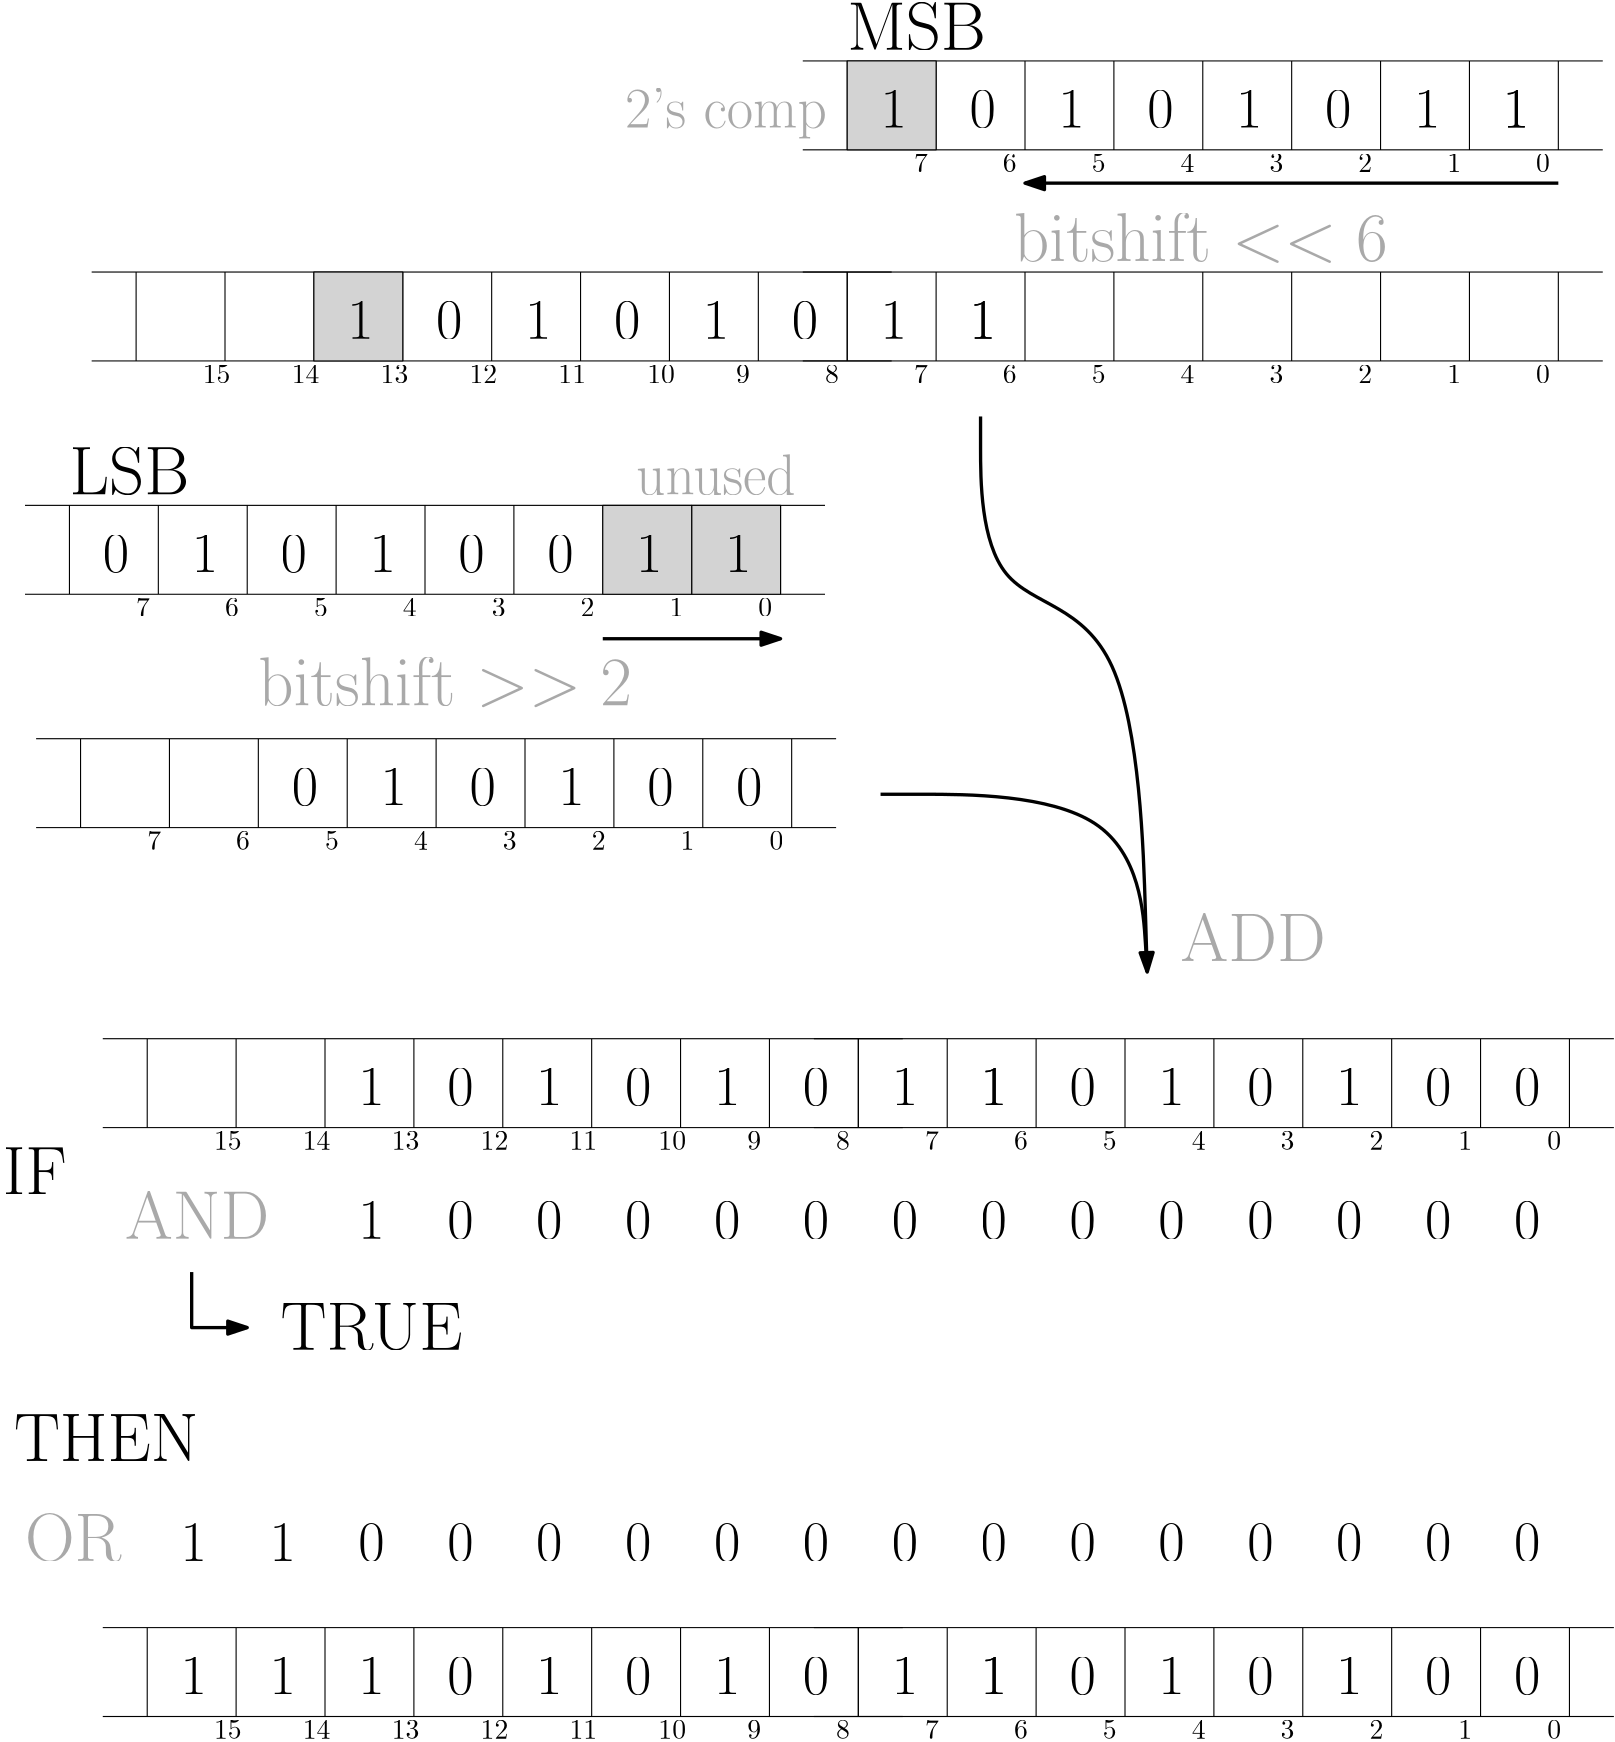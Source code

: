 <?xml version="1.0"?>
<!DOCTYPE ipe SYSTEM "ipe.dtd">
<ipe version="70005" creator="Ipe 7.1.2">
<info created="D:20120815184511" modified="D:20120820221216"/>
<ipestyle name="basic">
<symbol name="arrow/arc(spx)">
<path stroke="sym-stroke" fill="sym-stroke" pen="sym-pen">
0 0 m
-1 0.333 l
-1 -0.333 l
h
</path>
</symbol>
<symbol name="arrow/farc(spx)">
<path stroke="sym-stroke" fill="white" pen="sym-pen">
0 0 m
-1 0.333 l
-1 -0.333 l
h
</path>
</symbol>
<symbol name="mark/circle(sx)" transformations="translations">
<path fill="sym-stroke">
0.6 0 0 0.6 0 0 e
0.4 0 0 0.4 0 0 e
</path>
</symbol>
<symbol name="mark/disk(sx)" transformations="translations">
<path fill="sym-stroke">
0.6 0 0 0.6 0 0 e
</path>
</symbol>
<symbol name="mark/fdisk(sfx)" transformations="translations">
<group>
<path fill="sym-fill">
0.5 0 0 0.5 0 0 e
</path>
<path fill="sym-stroke" fillrule="eofill">
0.6 0 0 0.6 0 0 e
0.4 0 0 0.4 0 0 e
</path>
</group>
</symbol>
<symbol name="mark/box(sx)" transformations="translations">
<path fill="sym-stroke" fillrule="eofill">
-0.6 -0.6 m
0.6 -0.6 l
0.6 0.6 l
-0.6 0.6 l
h
-0.4 -0.4 m
0.4 -0.4 l
0.4 0.4 l
-0.4 0.4 l
h
</path>
</symbol>
<symbol name="mark/square(sx)" transformations="translations">
<path fill="sym-stroke">
-0.6 -0.6 m
0.6 -0.6 l
0.6 0.6 l
-0.6 0.6 l
h
</path>
</symbol>
<symbol name="mark/fsquare(sfx)" transformations="translations">
<group>
<path fill="sym-fill">
-0.5 -0.5 m
0.5 -0.5 l
0.5 0.5 l
-0.5 0.5 l
h
</path>
<path fill="sym-stroke" fillrule="eofill">
-0.6 -0.6 m
0.6 -0.6 l
0.6 0.6 l
-0.6 0.6 l
h
-0.4 -0.4 m
0.4 -0.4 l
0.4 0.4 l
-0.4 0.4 l
h
</path>
</group>
</symbol>
<symbol name="mark/cross(sx)" transformations="translations">
<group>
<path fill="sym-stroke">
-0.43 -0.57 m
0.57 0.43 l
0.43 0.57 l
-0.57 -0.43 l
h
</path>
<path fill="sym-stroke">
-0.43 0.57 m
0.57 -0.43 l
0.43 -0.57 l
-0.57 0.43 l
h
</path>
</group>
</symbol>
<symbol name="arrow/fnormal(spx)">
<path stroke="sym-stroke" fill="white" pen="sym-pen">
0 0 m
-1 0.333 l
-1 -0.333 l
h
</path>
</symbol>
<symbol name="arrow/pointed(spx)">
<path stroke="sym-stroke" fill="sym-stroke" pen="sym-pen">
0 0 m
-1 0.333 l
-0.8 0 l
-1 -0.333 l
h
</path>
</symbol>
<symbol name="arrow/fpointed(spx)">
<path stroke="sym-stroke" fill="white" pen="sym-pen">
0 0 m
-1 0.333 l
-0.8 0 l
-1 -0.333 l
h
</path>
</symbol>
<symbol name="arrow/linear(spx)">
<path stroke="sym-stroke" pen="sym-pen">
-1 0.333 m
0 0 l
-1 -0.333 l
</path>
</symbol>
<symbol name="arrow/fdouble(spx)">
<path stroke="sym-stroke" fill="white" pen="sym-pen">
0 0 m
-1 0.333 l
-1 -0.333 l
h
-1 0 m
-2 0.333 l
-2 -0.333 l
h
</path>
</symbol>
<symbol name="arrow/double(spx)">
<path stroke="sym-stroke" fill="sym-stroke" pen="sym-pen">
0 0 m
-1 0.333 l
-1 -0.333 l
h
-1 0 m
-2 0.333 l
-2 -0.333 l
h
</path>
</symbol>
<pen name="heavier" value="0.8"/>
<pen name="fat" value="1.2"/>
<pen name="ultrafat" value="2"/>
<symbolsize name="large" value="5"/>
<symbolsize name="small" value="2"/>
<symbolsize name="tiny" value="1.1"/>
<arrowsize name="large" value="10"/>
<arrowsize name="small" value="5"/>
<arrowsize name="tiny" value="3"/>
<color name="red" value="1 0 0"/>
<color name="green" value="0 1 0"/>
<color name="blue" value="0 0 1"/>
<color name="yellow" value="1 1 0"/>
<color name="orange" value="1 0.647 0"/>
<color name="gold" value="1 0.843 0"/>
<color name="purple" value="0.627 0.125 0.941"/>
<color name="gray" value="0.745"/>
<color name="brown" value="0.647 0.165 0.165"/>
<color name="navy" value="0 0 0.502"/>
<color name="pink" value="1 0.753 0.796"/>
<color name="seagreen" value="0.18 0.545 0.341"/>
<color name="turquoise" value="0.251 0.878 0.816"/>
<color name="violet" value="0.933 0.51 0.933"/>
<color name="darkblue" value="0 0 0.545"/>
<color name="darkcyan" value="0 0.545 0.545"/>
<color name="darkgray" value="0.663"/>
<color name="darkgreen" value="0 0.392 0"/>
<color name="darkmagenta" value="0.545 0 0.545"/>
<color name="darkorange" value="1 0.549 0"/>
<color name="darkred" value="0.545 0 0"/>
<color name="lightblue" value="0.678 0.847 0.902"/>
<color name="lightcyan" value="0.878 1 1"/>
<color name="lightgray" value="0.827"/>
<color name="lightgreen" value="0.565 0.933 0.565"/>
<color name="lightyellow" value="1 1 0.878"/>
<dashstyle name="dashed" value="[4] 0"/>
<dashstyle name="dotted" value="[1 3] 0"/>
<dashstyle name="dash dotted" value="[4 2 1 2] 0"/>
<dashstyle name="dash dot dotted" value="[4 2 1 2 1 2] 0"/>
<textsize name="large" value="\large"/>
<textsize name="Large" value="\Large"/>
<textsize name="LARGE" value="\LARGE"/>
<textsize name="huge" value="\huge"/>
<textsize name="Huge" value="\Huge"/>
<textsize name="small" value="\small"/>
<textsize name="footnote" value="\footnotesize"/>
<textsize name="tiny" value="\tiny"/>
<textstyle name="center" begin="\begin{center}" end="\end{center}"/>
<textstyle name="itemize" begin="\begin{itemize}" end="\end{itemize}"/>
<textstyle name="item" begin="\begin{itemize}\item{}" end="\end{itemize}"/>
<gridsize name="4 pts" value="4"/>
<gridsize name="8 pts (~3 mm)" value="8"/>
<gridsize name="16 pts (~6 mm)" value="16"/>
<gridsize name="32 pts (~12 mm)" value="32"/>
<gridsize name="10 pts (~3.5 mm)" value="10"/>
<gridsize name="20 pts (~7 mm)" value="20"/>
<gridsize name="14 pts (~5 mm)" value="14"/>
<gridsize name="28 pts (~10 mm)" value="28"/>
<gridsize name="56 pts (~20 mm)" value="56"/>
<anglesize name="90 deg" value="90"/>
<anglesize name="60 deg" value="60"/>
<anglesize name="45 deg" value="45"/>
<anglesize name="30 deg" value="30"/>
<anglesize name="22.5 deg" value="22.5"/>
<tiling name="falling" angle="-60" step="4" width="1"/>
<tiling name="rising" angle="30" step="4" width="1"/>
</ipestyle>
<page>
<layer name="alpha"/>
<view layers="alpha" active="alpha"/>
<path layer="alpha" matrix="1 0 0 1 -132 24" stroke="black">
160 592 m
160 560 l
192 560 l
192 592 l
h
192 592 m
192 560 l
224 560 l
224 592 l
h
224 592 m
224 560 l
256 560 l
256 592 l
h
256 592 m
256 560 l
288 560 l
288 592 l
h
288 592 m
288 560 l
320 560 l
320 592 l
h
320 592 m
320 560 l
352 560 l
352 592 l
h
352 592 m
352 560 l
384 560 l
384 592 l
h
384 592 m
384 560 l
416 560 l
416 592 l
h
160 592 m
144 592 l
160 560 m
144 560 l
416 592 m
432 592 l
416 560 m
432 560 l
</path>
<text matrix="1 0 0 1 -132 24" transformations="translations" pos="408 552" stroke="black" type="label" width="4.981" height="6.42" depth="0" valign="baseline">0</text>
<text matrix="1 0 0 1 -132 24" transformations="translations" pos="376 552" stroke="black" type="label" width="4.981" height="6.42" depth="0" valign="baseline">1</text>
<text matrix="1 0 0 1 -132 24" transformations="translations" pos="344 552" stroke="black" type="label" width="4.981" height="6.42" depth="0" valign="baseline">2</text>
<text matrix="1 0 0 1 -132 24" transformations="translations" pos="312 552" stroke="black" type="label" width="4.981" height="6.42" depth="0" valign="baseline">3</text>
<text matrix="1 0 0 1 -132 24" transformations="translations" pos="280 552" stroke="black" type="label" width="4.981" height="6.42" depth="0" valign="baseline">4</text>
<text matrix="1 0 0 1 -132 24" transformations="translations" pos="248 552" stroke="black" type="label" width="4.981" height="6.42" depth="0" valign="baseline">5</text>
<text matrix="1 0 0 1 -132 24" transformations="translations" pos="216 552" stroke="black" type="label" width="4.981" height="6.42" depth="0" valign="baseline">6</text>
<text matrix="1 0 0 1 -132 24" transformations="translations" pos="184 552" stroke="black" type="label" width="4.981" height="6.42" depth="0" valign="baseline">7</text>
<path matrix="1 0 0 1 -132 24" stroke="black" fill="lightgray">
320 592 m
320 592 l
320 592 l
320 592 l
h
</path>
<text matrix="1 0 0 1 -132 24" transformations="translations" pos="172 568" stroke="black" type="label" width="9.476" height="13.319" depth="0" valign="baseline" size="huge">0</text>
<text matrix="1 0 0 1 -132 24" transformations="translations" pos="204 568" stroke="black" type="label" width="9.476" height="13.319" depth="0" valign="baseline" size="huge">1</text>
<text matrix="1 0 0 1 -132 24" transformations="translations" pos="236 568" stroke="black" type="label" width="9.476" height="13.319" depth="0" valign="baseline" size="huge">0</text>
<text matrix="1 0 0 1 -132 24" transformations="translations" pos="268 568" stroke="black" type="label" width="9.476" height="13.319" depth="0" valign="baseline" size="huge">1</text>
<text matrix="1 0 0 1 -132 24" transformations="translations" pos="300 568" stroke="black" type="label" width="9.476" height="13.319" depth="0" valign="baseline" size="huge">0</text>
<text matrix="1 0 0 1 -132 24" transformations="translations" pos="332 568" stroke="black" type="label" width="9.476" height="13.319" depth="0" valign="baseline" size="huge">0</text>
<text matrix="1 0 0 1 -132 24" transformations="translations" pos="364 568" stroke="black" type="label" width="9.476" height="13.319" depth="0" valign="baseline" size="huge">1</text>
<text matrix="1 0 0 1 -132 24" transformations="translations" pos="396 568" stroke="black" type="label" width="9.476" height="13.319" depth="0" valign="baseline" size="huge">1</text>
<path matrix="1 0 0 1 -36 24" stroke="black" fill="lightgray">
288 592 m
288 560 l
320 560 l
320 592 l
h
</path>
<path matrix="1 0 0 1 -68 24" stroke="black" fill="lightgray">
288 592 m
288 560 l
320 560 l
320 592 l
h
</path>
<text matrix="1 0 0 1 -36 24" transformations="translations" pos="268 568" stroke="black" type="label" width="9.476" height="13.319" depth="0" valign="baseline" size="huge">1</text>
<text matrix="1 0 0 1 -4 24" transformations="translations" pos="268 568" stroke="black" type="label" width="9.476" height="13.319" depth="0" valign="baseline" size="huge">1</text>
<path matrix="1 0 0 1 -128 -60" stroke="black">
160 592 m
160 560 l
192 560 l
192 592 l
h
192 592 m
192 560 l
224 560 l
224 592 l
h
224 592 m
224 560 l
256 560 l
256 592 l
h
256 592 m
256 560 l
288 560 l
288 592 l
h
288 592 m
288 560 l
320 560 l
320 592 l
h
320 592 m
320 560 l
352 560 l
352 592 l
h
352 592 m
352 560 l
384 560 l
384 592 l
h
384 592 m
384 560 l
416 560 l
416 592 l
h
160 592 m
144 592 l
160 560 m
144 560 l
416 592 m
432 592 l
416 560 m
432 560 l
</path>
<text matrix="1 0 0 1 -128 -60" transformations="translations" pos="408 552" stroke="black" type="label" width="4.981" height="6.42" depth="0" valign="baseline">0</text>
<text matrix="1 0 0 1 -128 -60" transformations="translations" pos="376 552" stroke="black" type="label" width="4.981" height="6.42" depth="0" valign="baseline">1</text>
<text matrix="1 0 0 1 -128 -60" transformations="translations" pos="344 552" stroke="black" type="label" width="4.981" height="6.42" depth="0" valign="baseline">2</text>
<text matrix="1 0 0 1 -128 -60" transformations="translations" pos="312 552" stroke="black" type="label" width="4.981" height="6.42" depth="0" valign="baseline">3</text>
<text matrix="1 0 0 1 -128 -60" transformations="translations" pos="280 552" stroke="black" type="label" width="4.981" height="6.42" depth="0" valign="baseline">4</text>
<text matrix="1 0 0 1 -128 -60" transformations="translations" pos="248 552" stroke="black" type="label" width="4.981" height="6.42" depth="0" valign="baseline">5</text>
<text matrix="1 0 0 1 -128 -60" transformations="translations" pos="216 552" stroke="black" type="label" width="4.981" height="6.42" depth="0" valign="baseline">6</text>
<text matrix="1 0 0 1 -128 -60" transformations="translations" pos="184 552" stroke="black" type="label" width="4.981" height="6.42" depth="0" valign="baseline">7</text>
<path matrix="1 0 0 1 -128 -60" stroke="black" fill="lightgray">
320 592 m
320 592 l
320 592 l
320 592 l
h
</path>
<text matrix="1 0 0 1 -64 -60" transformations="translations" pos="172 568" stroke="black" type="label" width="9.476" height="13.319" depth="0" valign="baseline" size="huge">0</text>
<text matrix="1 0 0 1 -64 -60" transformations="translations" pos="204 568" stroke="black" type="label" width="9.476" height="13.319" depth="0" valign="baseline" size="huge">1</text>
<text matrix="1 0 0 1 -64 -60" transformations="translations" pos="236 568" stroke="black" type="label" width="9.476" height="13.319" depth="0" valign="baseline" size="huge">0</text>
<text matrix="1 0 0 1 -64 -60" transformations="translations" pos="268 568" stroke="black" type="label" width="9.476" height="13.319" depth="0" valign="baseline" size="huge">1</text>
<text matrix="1 0 0 1 -64 -60" transformations="translations" pos="300 568" stroke="black" type="label" width="9.476" height="13.319" depth="0" valign="baseline" size="huge">0</text>
<text matrix="1 0 0 1 -64 -60" transformations="translations" pos="332 568" stroke="black" type="label" width="9.476" height="13.319" depth="0" valign="baseline" size="huge">0</text>
<path matrix="1 0 0 1 148 184" stroke="black">
160 592 m
160 560 l
192 560 l
192 592 l
h
192 592 m
192 560 l
224 560 l
224 592 l
h
224 592 m
224 560 l
256 560 l
256 592 l
h
256 592 m
256 560 l
288 560 l
288 592 l
h
288 592 m
288 560 l
320 560 l
320 592 l
h
320 592 m
320 560 l
352 560 l
352 592 l
h
352 592 m
352 560 l
384 560 l
384 592 l
h
384 592 m
384 560 l
416 560 l
416 592 l
h
160 592 m
144 592 l
160 560 m
144 560 l
416 592 m
432 592 l
416 560 m
432 560 l
</path>
<text matrix="1 0 0 1 148 184" transformations="translations" pos="408 552" stroke="black" type="label" width="4.981" height="6.42" depth="0" valign="baseline">0</text>
<text matrix="1 0 0 1 148 184" transformations="translations" pos="376 552" stroke="black" type="label" width="4.981" height="6.42" depth="0" valign="baseline">1</text>
<text matrix="1 0 0 1 148 184" transformations="translations" pos="344 552" stroke="black" type="label" width="4.981" height="6.42" depth="0" valign="baseline">2</text>
<text matrix="1 0 0 1 148 184" transformations="translations" pos="312 552" stroke="black" type="label" width="4.981" height="6.42" depth="0" valign="baseline">3</text>
<text matrix="1 0 0 1 148 184" transformations="translations" pos="280 552" stroke="black" type="label" width="4.981" height="6.42" depth="0" valign="baseline">4</text>
<text matrix="1 0 0 1 148 184" transformations="translations" pos="248 552" stroke="black" type="label" width="4.981" height="6.42" depth="0" valign="baseline">5</text>
<text matrix="1 0 0 1 148 184" transformations="translations" pos="216 552" stroke="black" type="label" width="4.981" height="6.42" depth="0" valign="baseline">6</text>
<text matrix="1 0 0 1 148 184" transformations="translations" pos="184 552" stroke="black" type="label" width="4.981" height="6.42" depth="0" valign="baseline">7</text>
<path matrix="1 0 0 1 148 184" stroke="black" fill="lightgray">
320 592 m
320 592 l
320 592 l
320 592 l
h
</path>
<text matrix="1 0 0 1 244 184" transformations="translations" pos="172 568" stroke="black" type="label" width="9.476" height="13.319" depth="0" valign="baseline" size="huge">0</text>
<text matrix="1 0 0 1 180 184" transformations="translations" pos="204 568" stroke="black" type="label" width="9.476" height="13.319" depth="0" valign="baseline" size="huge">1</text>
<text matrix="1 0 0 1 180 184" transformations="translations" pos="268 568" stroke="black" type="label" width="9.476" height="13.319" depth="0" valign="baseline" size="huge">1</text>
<text matrix="1 0 0 1 52 184" transformations="translations" pos="300 568" stroke="black" type="label" width="9.476" height="13.319" depth="0" valign="baseline" size="huge">0</text>
<text matrix="1 0 0 1 148 184" transformations="translations" pos="332 568" stroke="black" type="label" width="9.476" height="13.319" depth="0" valign="baseline" size="huge">0</text>
<text matrix="1 0 0 1 -44 184" transformations="translations" pos="364 568" stroke="black" type="label" width="9.476" height="13.319" depth="0" valign="baseline" size="huge">1</text>
<text matrix="1 0 0 1 148 184" transformations="translations" pos="396 568" stroke="black" type="label" width="9.476" height="13.319" depth="0" valign="baseline" size="huge">1</text>
<text matrix="1 0 0 1 244 184" transformations="translations" pos="268 568" stroke="black" type="label" width="9.476" height="13.319" depth="0" valign="baseline" size="huge">1</text>
<text matrix="1 0 0 1 276 184" transformations="translations" pos="268 568" stroke="black" type="label" width="9.476" height="13.319" depth="0" valign="baseline" size="huge">1</text>
<text matrix="1 0 0 1 -16 -20" transformations="translations" pos="112 564" stroke="darkgray" type="label" width="134.49" height="17.214" depth="0.66" valign="baseline" size="Huge">bitshift $&gt;&gt;2$</text>
<path matrix="1 0 0 1 -108 108" stroke="black">
160 592 m
160 560 l
192 560 l
192 592 l
h
192 592 m
192 560 l
224 560 l
224 592 l
h
224 592 m
224 560 l
256 560 l
256 592 l
h
256 592 m
256 560 l
288 560 l
288 592 l
h
288 592 m
288 560 l
320 560 l
320 592 l
h
320 592 m
320 560 l
352 560 l
352 592 l
h
352 592 m
352 560 l
384 560 l
384 592 l
h
384 592 m
384 560 l
416 560 l
416 592 l
h
160 592 m
144 592 l
160 560 m
144 560 l
416 592 m
432 592 l
416 560 m
432 560 l
</path>
<text matrix="1 0 0 1 -108 108" transformations="translations" pos="408 552" stroke="black" type="label" width="4.981" height="6.42" depth="0" valign="baseline">8</text>
<text matrix="1 0 0 1 -108 108" transformations="translations" pos="376 552" stroke="black" type="label" width="4.981" height="6.42" depth="0" valign="baseline">9</text>
<text matrix="1 0 0 1 -108 108" transformations="translations" pos="344 552" stroke="black" type="label" width="9.963" height="6.42" depth="0" valign="baseline">10</text>
<text matrix="1 0 0 1 -108 108" transformations="translations" pos="312 552" stroke="black" type="label" width="9.963" height="6.42" depth="0" valign="baseline">11</text>
<text matrix="1 0 0 1 -108 108" transformations="translations" pos="280 552" stroke="black" type="label" width="9.963" height="6.42" depth="0" valign="baseline">12</text>
<text matrix="1 0 0 1 -108 108" transformations="translations" pos="248 552" stroke="black" type="label" width="9.963" height="6.42" depth="0" valign="baseline">13</text>
<text matrix="1 0 0 1 -108 108" transformations="translations" pos="216 552" stroke="black" type="label" width="9.963" height="6.42" depth="0" valign="baseline">14</text>
<text matrix="1 0 0 1 -108 108" transformations="translations" pos="184 552" stroke="black" type="label" width="9.963" height="6.42" depth="0" valign="baseline">15</text>
<path matrix="1 0 0 1 -108 108" stroke="black" fill="lightgray">
320 592 m
320 592 l
320 592 l
320 592 l
h
</path>
<text matrix="1 0 0 1 52 108" transformations="translations" pos="172 568" stroke="black" type="label" width="9.476" height="13.319" depth="0" valign="baseline" size="huge">0</text>
<text matrix="1 0 0 1 -12 108" transformations="translations" pos="204 568" stroke="black" type="label" width="9.476" height="13.319" depth="0" valign="baseline" size="huge">1</text>
<text matrix="1 0 0 1 -12 108" transformations="translations" pos="268 568" stroke="black" type="label" width="9.476" height="13.319" depth="0" valign="baseline" size="huge">1</text>
<text matrix="1 0 0 1 -140 108" transformations="translations" pos="300 568" stroke="black" type="label" width="9.476" height="13.319" depth="0" valign="baseline" size="huge">0</text>
<text matrix="1 0 0 1 -44 108" transformations="translations" pos="332 568" stroke="black" type="label" width="9.476" height="13.319" depth="0" valign="baseline" size="huge">0</text>
<text matrix="1 0 0 1 -236 108" transformations="translations" pos="364 568" stroke="black" type="label" width="9.476" height="13.319" depth="0" valign="baseline" size="huge">1</text>
<text matrix="1 0 0 1 -44 108" transformations="translations" pos="396 568" stroke="black" type="label" width="9.476" height="13.319" depth="0" valign="baseline" size="huge">1</text>
<text matrix="1 0 0 1 52 108" transformations="translations" pos="268 568" stroke="black" type="label" width="9.476" height="13.319" depth="0" valign="baseline" size="huge">1</text>
<text matrix="1 0 0 1 84 108" transformations="translations" pos="268 568" stroke="black" type="label" width="9.476" height="13.319" depth="0" valign="baseline" size="huge">1</text>
<path matrix="1 0 0 1 148 108" stroke="black">
160 592 m
160 560 l
192 560 l
192 592 l
h
192 592 m
192 560 l
224 560 l
224 592 l
h
224 592 m
224 560 l
256 560 l
256 592 l
h
256 592 m
256 560 l
288 560 l
288 592 l
h
288 592 m
288 560 l
320 560 l
320 592 l
h
320 592 m
320 560 l
352 560 l
352 592 l
h
352 592 m
352 560 l
384 560 l
384 592 l
h
384 592 m
384 560 l
416 560 l
416 592 l
h
160 592 m
144 592 l
160 560 m
144 560 l
416 592 m
432 592 l
416 560 m
432 560 l
</path>
<text matrix="1 0 0 1 148 108" transformations="translations" pos="408 552" stroke="black" type="label" width="4.981" height="6.42" depth="0" valign="baseline">0</text>
<text matrix="1 0 0 1 148 108" transformations="translations" pos="376 552" stroke="black" type="label" width="4.981" height="6.42" depth="0" valign="baseline">1</text>
<text matrix="1 0 0 1 148 108" transformations="translations" pos="344 552" stroke="black" type="label" width="4.981" height="6.42" depth="0" valign="baseline">2</text>
<text matrix="1 0 0 1 148 108" transformations="translations" pos="312 552" stroke="black" type="label" width="4.981" height="6.42" depth="0" valign="baseline">3</text>
<text matrix="1 0 0 1 148 108" transformations="translations" pos="280 552" stroke="black" type="label" width="4.981" height="6.42" depth="0" valign="baseline">4</text>
<text matrix="1 0 0 1 148 108" transformations="translations" pos="248 552" stroke="black" type="label" width="4.981" height="6.42" depth="0" valign="baseline">5</text>
<text matrix="1 0 0 1 148 108" transformations="translations" pos="216 552" stroke="black" type="label" width="4.981" height="6.42" depth="0" valign="baseline">6</text>
<text matrix="1 0 0 1 148 108" transformations="translations" pos="184 552" stroke="black" type="label" width="4.981" height="6.42" depth="0" valign="baseline">7</text>
<path matrix="1 0 0 1 148 108" stroke="black" fill="lightgray">
320 592 m
320 592 l
320 592 l
320 592 l
h
</path>
<text matrix="1 0 0 1 256 140" transformations="translations" pos="112 564" stroke="darkgray" type="label" width="134.49" height="17.214" depth="0.66" valign="baseline" size="Huge">bitshift $&lt;&lt;6$</text>
<path matrix="1 0 0 1 12 -148" stroke="black" pen="fat" arrow="normal/normal">
208 716 m
272 716 l
</path>
<path matrix="1 0 0 1 8 168" stroke="black" pen="fat" arrow="normal/normal">
556 564 m
364 564 l
</path>
<text matrix="1 0 0 1 0 -4" transformations="translations" pos="308 784" stroke="black" type="label" width="49.952" height="16.934" depth="0" valign="baseline" size="Huge">MSB</text>
<text transformations="translations" pos="28 620" stroke="black" type="label" width="43.158" height="16.934" depth="0" valign="baseline" size="Huge">LSB</text>
<path matrix="1 0 0 1 -104 -168" stroke="black">
160 592 m
160 560 l
192 560 l
192 592 l
h
192 592 m
192 560 l
224 560 l
224 592 l
h
224 592 m
224 560 l
256 560 l
256 592 l
h
256 592 m
256 560 l
288 560 l
288 592 l
h
288 592 m
288 560 l
320 560 l
320 592 l
h
320 592 m
320 560 l
352 560 l
352 592 l
h
352 592 m
352 560 l
384 560 l
384 592 l
h
384 592 m
384 560 l
416 560 l
416 592 l
h
160 592 m
144 592 l
160 560 m
144 560 l
416 592 m
432 592 l
416 560 m
432 560 l
</path>
<text matrix="1 0 0 1 -104 -168" transformations="translations" pos="408 552" stroke="black" type="label" width="4.981" height="6.42" depth="0" valign="baseline">8</text>
<text matrix="1 0 0 1 -104 -168" transformations="translations" pos="376 552" stroke="black" type="label" width="4.981" height="6.42" depth="0" valign="baseline">9</text>
<text matrix="1 0 0 1 -104 -168" transformations="translations" pos="344 552" stroke="black" type="label" width="9.963" height="6.42" depth="0" valign="baseline">10</text>
<text matrix="1 0 0 1 -104 -168" transformations="translations" pos="312 552" stroke="black" type="label" width="9.963" height="6.42" depth="0" valign="baseline">11</text>
<text matrix="1 0 0 1 -104 -168" transformations="translations" pos="280 552" stroke="black" type="label" width="9.963" height="6.42" depth="0" valign="baseline">12</text>
<text matrix="1 0 0 1 -104 -168" transformations="translations" pos="248 552" stroke="black" type="label" width="9.963" height="6.42" depth="0" valign="baseline">13</text>
<text matrix="1 0 0 1 -104 -168" transformations="translations" pos="216 552" stroke="black" type="label" width="9.963" height="6.42" depth="0" valign="baseline">14</text>
<text matrix="1 0 0 1 -104 -168" transformations="translations" pos="184 552" stroke="black" type="label" width="9.963" height="6.42" depth="0" valign="baseline">15</text>
<path matrix="1 0 0 1 -104 -168" stroke="black" fill="lightgray">
320 592 m
320 592 l
320 592 l
320 592 l
h
</path>
<text matrix="1 0 0 1 56 -168" transformations="translations" pos="172 568" stroke="black" type="label" width="9.476" height="13.319" depth="0" valign="baseline" size="huge">0</text>
<text matrix="1 0 0 1 -8 -168" transformations="translations" pos="204 568" stroke="black" type="label" width="9.476" height="13.319" depth="0" valign="baseline" size="huge">1</text>
<text matrix="1 0 0 1 -8 -168" transformations="translations" pos="268 568" stroke="black" type="label" width="9.476" height="13.319" depth="0" valign="baseline" size="huge">1</text>
<text matrix="1 0 0 1 -136 -168" transformations="translations" pos="300 568" stroke="black" type="label" width="9.476" height="13.319" depth="0" valign="baseline" size="huge">0</text>
<text matrix="1 0 0 1 -40 -168" transformations="translations" pos="332 568" stroke="black" type="label" width="9.476" height="13.319" depth="0" valign="baseline" size="huge">0</text>
<text matrix="1 0 0 1 -232 -168" transformations="translations" pos="364 568" stroke="black" type="label" width="9.476" height="13.319" depth="0" valign="baseline" size="huge">1</text>
<text matrix="1 0 0 1 -40 -168" transformations="translations" pos="396 568" stroke="black" type="label" width="9.476" height="13.319" depth="0" valign="baseline" size="huge">1</text>
<text matrix="1 0 0 1 56 -168" transformations="translations" pos="268 568" stroke="black" type="label" width="9.476" height="13.319" depth="0" valign="baseline" size="huge">1</text>
<text matrix="1 0 0 1 88 -168" transformations="translations" pos="268 568" stroke="black" type="label" width="9.476" height="13.319" depth="0" valign="baseline" size="huge">1</text>
<path matrix="1 0 0 1 152 -168" stroke="black">
160 592 m
160 560 l
192 560 l
192 592 l
h
192 592 m
192 560 l
224 560 l
224 592 l
h
224 592 m
224 560 l
256 560 l
256 592 l
h
256 592 m
256 560 l
288 560 l
288 592 l
h
288 592 m
288 560 l
320 560 l
320 592 l
h
320 592 m
320 560 l
352 560 l
352 592 l
h
352 592 m
352 560 l
384 560 l
384 592 l
h
384 592 m
384 560 l
416 560 l
416 592 l
h
160 592 m
144 592 l
160 560 m
144 560 l
416 592 m
432 592 l
416 560 m
432 560 l
</path>
<text matrix="1 0 0 1 152 -168" transformations="translations" pos="408 552" stroke="black" type="label" width="4.981" height="6.42" depth="0" valign="baseline">0</text>
<text matrix="1 0 0 1 152 -168" transformations="translations" pos="376 552" stroke="black" type="label" width="4.981" height="6.42" depth="0" valign="baseline">1</text>
<text matrix="1 0 0 1 152 -168" transformations="translations" pos="344 552" stroke="black" type="label" width="4.981" height="6.42" depth="0" valign="baseline">2</text>
<text matrix="1 0 0 1 152 -168" transformations="translations" pos="312 552" stroke="black" type="label" width="4.981" height="6.42" depth="0" valign="baseline">3</text>
<text matrix="1 0 0 1 152 -168" transformations="translations" pos="280 552" stroke="black" type="label" width="4.981" height="6.42" depth="0" valign="baseline">4</text>
<text matrix="1 0 0 1 152 -168" transformations="translations" pos="248 552" stroke="black" type="label" width="4.981" height="6.42" depth="0" valign="baseline">5</text>
<text matrix="1 0 0 1 152 -168" transformations="translations" pos="216 552" stroke="black" type="label" width="4.981" height="6.42" depth="0" valign="baseline">6</text>
<text matrix="1 0 0 1 152 -168" transformations="translations" pos="184 552" stroke="black" type="label" width="4.981" height="6.42" depth="0" valign="baseline">7</text>
<path matrix="1 0 0 1 152 -168" stroke="black" fill="lightgray">
320 592 m
320 592 l
320 592 l
320 592 l
h
</path>
<text matrix="1 0 0 1 216 -168" transformations="translations" pos="172 568" stroke="black" type="label" width="9.476" height="13.319" depth="0" valign="baseline" size="huge">0</text>
<text matrix="1 0 0 1 216 -168" transformations="translations" pos="204 568" stroke="black" type="label" width="9.476" height="13.319" depth="0" valign="baseline" size="huge">1</text>
<text matrix="1 0 0 1 216 -168" transformations="translations" pos="236 568" stroke="black" type="label" width="9.476" height="13.319" depth="0" valign="baseline" size="huge">0</text>
<text matrix="1 0 0 1 216 -168" transformations="translations" pos="268 568" stroke="black" type="label" width="9.476" height="13.319" depth="0" valign="baseline" size="huge">1</text>
<text matrix="1 0 0 1 216 -168" transformations="translations" pos="300 568" stroke="black" type="label" width="9.476" height="13.319" depth="0" valign="baseline" size="huge">0</text>
<text matrix="1 0 0 1 216 -168" transformations="translations" pos="332 568" stroke="black" type="label" width="9.476" height="13.319" depth="0" valign="baseline" size="huge">0</text>
<path matrix="1 0 0 1 20 184" stroke="black" fill="lightgray">
288 592 m
288 560 l
320 560 l
320 592 l
h
</path>
<text matrix="1 0 0 1 116 184" transformations="translations" pos="204 568" stroke="black" type="label" width="9.476" height="13.319" depth="0" valign="baseline" size="huge">1</text>
<path matrix="1 0 0 1 -172 108" stroke="black" fill="lightgray">
288 592 m
288 560 l
320 560 l
320 592 l
h
</path>
<text matrix="1 0 0 1 -76 108" transformations="translations" pos="204 568" stroke="black" type="label" width="9.476" height="13.319" depth="0" valign="baseline" size="huge">1</text>
<text transformations="translations" pos="232 620" stroke="darkgray" type="label" width="57.505" height="14.349" depth="0" valign="baseline" size="huge">unused</text>
<text matrix="1 0 0 1 -32 4" transformations="translations" pos="260 748" stroke="darkgray" type="label" width="72.679" height="14.348" depth="4.02" valign="baseline" size="huge">2&apos;s comp</text>
<path stroke="black" pen="fat">
320 512 m
412 512
416 448
416 448 s
</path>
<path stroke="black" pen="fat" arrow="normal/normal">
356 648 m
356 580
412 580
416 448 s
</path>
<text matrix="1 0 0 1 -20 -44" transformations="translations" pos="448 496" stroke="darkgray" type="label" width="52.213" height="16.934" depth="0" valign="baseline" size="Huge">ADD</text>
<text matrix="1 0 0 1 -232 -216" transformations="translations" pos="364 568" stroke="black" type="label" width="9.476" height="13.319" depth="0" valign="baseline" size="huge">1</text>
<text matrix="1 0 0 1 -136 -216" transformations="translations" pos="300 568" stroke="black" type="label" width="9.476" height="13.319" depth="0" valign="baseline" size="huge">0</text>
<text matrix="1 0 0 1 -104 -216" transformations="translations" pos="300 568" stroke="black" type="label" width="9.476" height="13.319" depth="0" valign="baseline" size="huge">0</text>
<text matrix="1 0 0 1 -72 -216" transformations="translations" pos="300 568" stroke="black" type="label" width="9.476" height="13.319" depth="0" valign="baseline" size="huge">0</text>
<text matrix="1 0 0 1 -40 -216" transformations="translations" pos="300 568" stroke="black" type="label" width="9.476" height="13.319" depth="0" valign="baseline" size="huge">0</text>
<text matrix="1 0 0 1 -8 -216" transformations="translations" pos="300 568" stroke="black" type="label" width="9.476" height="13.319" depth="0" valign="baseline" size="huge">0</text>
<text matrix="1 0 0 1 24 -216" transformations="translations" pos="300 568" stroke="black" type="label" width="9.476" height="13.319" depth="0" valign="baseline" size="huge">0</text>
<text matrix="1 0 0 1 56 -216" transformations="translations" pos="300 568" stroke="black" type="label" width="9.476" height="13.319" depth="0" valign="baseline" size="huge">0</text>
<text matrix="1 0 0 1 88 -216" transformations="translations" pos="300 568" stroke="black" type="label" width="9.476" height="13.319" depth="0" valign="baseline" size="huge">0</text>
<text matrix="1 0 0 1 120 -216" transformations="translations" pos="300 568" stroke="black" type="label" width="9.476" height="13.319" depth="0" valign="baseline" size="huge">0</text>
<text matrix="1 0 0 1 152 -216" transformations="translations" pos="300 568" stroke="black" type="label" width="9.476" height="13.319" depth="0" valign="baseline" size="huge">0</text>
<text matrix="1 0 0 1 184 -216" transformations="translations" pos="300 568" stroke="black" type="label" width="9.476" height="13.319" depth="0" valign="baseline" size="huge">0</text>
<text matrix="1 0 0 1 216 -216" transformations="translations" pos="300 568" stroke="black" type="label" width="9.476" height="13.319" depth="0" valign="baseline" size="huge">0</text>
<text matrix="1 0 0 1 248 -216" transformations="translations" pos="300 568" stroke="black" type="label" width="9.476" height="13.319" depth="0" valign="baseline" size="huge">0</text>
<text matrix="1 0 0 1 -400 -144" transformations="translations" pos="448 496" stroke="darkgray" type="label" width="51.884" height="16.934" depth="0" valign="baseline" size="Huge">AND</text>
<path matrix="1 0 0 1 12 0" stroke="black" pen="fat" arrow="normal/normal">
60 340 m
60 320 l
80 320 l
</path>
<text transformations="translations" pos="104 312" stroke="black" type="label" width="65.523" height="16.934" depth="0" valign="baseline" size="Huge">TRUE</text>
<text matrix="1 0 0 1 -4 68" transformations="translations" pos="8 300" stroke="black" type="label" width="23.044" height="16.934" depth="0" valign="baseline" size="Huge">IF</text>
<text transformations="translations" pos="8 272" stroke="black" type="label" width="66.49" height="16.934" depth="0" valign="baseline" size="Huge">THEN</text>
<text matrix="1 0 0 1 -264 -332" transformations="translations" pos="364 568" stroke="black" type="label" width="9.476" height="13.319" depth="0" valign="baseline" size="huge">1</text>
<text matrix="1 0 0 1 -168 -332" transformations="translations" pos="300 568" stroke="black" type="label" width="9.476" height="13.319" depth="0" valign="baseline" size="huge">0</text>
<text matrix="1 0 0 1 -136 -332" transformations="translations" pos="300 568" stroke="black" type="label" width="9.476" height="13.319" depth="0" valign="baseline" size="huge">0</text>
<text matrix="1 0 0 1 -104 -332" transformations="translations" pos="300 568" stroke="black" type="label" width="9.476" height="13.319" depth="0" valign="baseline" size="huge">0</text>
<text matrix="1 0 0 1 -72 -332" transformations="translations" pos="300 568" stroke="black" type="label" width="9.476" height="13.319" depth="0" valign="baseline" size="huge">0</text>
<text matrix="1 0 0 1 -40 -332" transformations="translations" pos="300 568" stroke="black" type="label" width="9.476" height="13.319" depth="0" valign="baseline" size="huge">0</text>
<text matrix="1 0 0 1 -8 -332" transformations="translations" pos="300 568" stroke="black" type="label" width="9.476" height="13.319" depth="0" valign="baseline" size="huge">0</text>
<text matrix="1 0 0 1 24 -332" transformations="translations" pos="300 568" stroke="black" type="label" width="9.476" height="13.319" depth="0" valign="baseline" size="huge">0</text>
<text matrix="1 0 0 1 56 -332" transformations="translations" pos="300 568" stroke="black" type="label" width="9.476" height="13.319" depth="0" valign="baseline" size="huge">0</text>
<text matrix="1 0 0 1 88 -332" transformations="translations" pos="300 568" stroke="black" type="label" width="9.476" height="13.319" depth="0" valign="baseline" size="huge">0</text>
<text matrix="1 0 0 1 120 -332" transformations="translations" pos="300 568" stroke="black" type="label" width="9.476" height="13.319" depth="0" valign="baseline" size="huge">0</text>
<text matrix="1 0 0 1 152 -332" transformations="translations" pos="300 568" stroke="black" type="label" width="9.476" height="13.319" depth="0" valign="baseline" size="huge">0</text>
<text matrix="1 0 0 1 184 -332" transformations="translations" pos="300 568" stroke="black" type="label" width="9.476" height="13.319" depth="0" valign="baseline" size="huge">0</text>
<text matrix="1 0 0 1 216 -332" transformations="translations" pos="300 568" stroke="black" type="label" width="9.476" height="13.319" depth="0" valign="baseline" size="huge">0</text>
<text matrix="1 0 0 1 -296 -332" transformations="translations" pos="364 568" stroke="black" type="label" width="9.476" height="13.319" depth="0" valign="baseline" size="huge">1</text>
<text matrix="1 0 0 1 248 -332" transformations="translations" pos="300 568" stroke="black" type="label" width="9.476" height="13.319" depth="0" valign="baseline" size="huge">0</text>
<text transformations="translations" pos="12 236" stroke="darkgray" type="label" width="34.709" height="16.934" depth="0" valign="baseline" size="Huge">OR</text>
<path matrix="1 0 0 1 -104 -380" stroke="black">
160 592 m
160 560 l
192 560 l
192 592 l
h
192 592 m
192 560 l
224 560 l
224 592 l
h
224 592 m
224 560 l
256 560 l
256 592 l
h
256 592 m
256 560 l
288 560 l
288 592 l
h
288 592 m
288 560 l
320 560 l
320 592 l
h
320 592 m
320 560 l
352 560 l
352 592 l
h
352 592 m
352 560 l
384 560 l
384 592 l
h
384 592 m
384 560 l
416 560 l
416 592 l
h
160 592 m
144 592 l
160 560 m
144 560 l
416 592 m
432 592 l
416 560 m
432 560 l
</path>
<text matrix="1 0 0 1 -104 -380" transformations="translations" pos="408 552" stroke="black" type="label" width="4.981" height="6.42" depth="0" valign="baseline">8</text>
<text matrix="1 0 0 1 -104 -380" transformations="translations" pos="376 552" stroke="black" type="label" width="4.981" height="6.42" depth="0" valign="baseline">9</text>
<text matrix="1 0 0 1 -104 -380" transformations="translations" pos="344 552" stroke="black" type="label" width="9.963" height="6.42" depth="0" valign="baseline">10</text>
<text matrix="1 0 0 1 -104 -380" transformations="translations" pos="312 552" stroke="black" type="label" width="9.963" height="6.42" depth="0" valign="baseline">11</text>
<text matrix="1 0 0 1 -104 -380" transformations="translations" pos="280 552" stroke="black" type="label" width="9.963" height="6.42" depth="0" valign="baseline">12</text>
<text matrix="1 0 0 1 -104 -380" transformations="translations" pos="248 552" stroke="black" type="label" width="9.963" height="6.42" depth="0" valign="baseline">13</text>
<text matrix="1 0 0 1 -104 -380" transformations="translations" pos="216 552" stroke="black" type="label" width="9.963" height="6.42" depth="0" valign="baseline">14</text>
<text matrix="1 0 0 1 -104 -380" transformations="translations" pos="184 552" stroke="black" type="label" width="9.963" height="6.42" depth="0" valign="baseline">15</text>
<path matrix="1 0 0 1 -104 -380" stroke="black" fill="lightgray">
320 592 m
320 592 l
320 592 l
320 592 l
h
</path>
<text matrix="1 0 0 1 56 -380" transformations="translations" pos="172 568" stroke="black" type="label" width="9.476" height="13.319" depth="0" valign="baseline" size="huge">0</text>
<text matrix="1 0 0 1 -8 -380" transformations="translations" pos="204 568" stroke="black" type="label" width="9.476" height="13.319" depth="0" valign="baseline" size="huge">1</text>
<text matrix="1 0 0 1 -8 -380" transformations="translations" pos="268 568" stroke="black" type="label" width="9.476" height="13.319" depth="0" valign="baseline" size="huge">1</text>
<text matrix="1 0 0 1 -136 -380" transformations="translations" pos="300 568" stroke="black" type="label" width="9.476" height="13.319" depth="0" valign="baseline" size="huge">0</text>
<text matrix="1 0 0 1 -40 -380" transformations="translations" pos="332 568" stroke="black" type="label" width="9.476" height="13.319" depth="0" valign="baseline" size="huge">0</text>
<text matrix="1 0 0 1 -232 -380" transformations="translations" pos="364 568" stroke="black" type="label" width="9.476" height="13.319" depth="0" valign="baseline" size="huge">1</text>
<text matrix="1 0 0 1 -40 -380" transformations="translations" pos="396 568" stroke="black" type="label" width="9.476" height="13.319" depth="0" valign="baseline" size="huge">1</text>
<text matrix="1 0 0 1 56 -380" transformations="translations" pos="268 568" stroke="black" type="label" width="9.476" height="13.319" depth="0" valign="baseline" size="huge">1</text>
<text matrix="1 0 0 1 88 -380" transformations="translations" pos="268 568" stroke="black" type="label" width="9.476" height="13.319" depth="0" valign="baseline" size="huge">1</text>
<path matrix="1 0 0 1 152 -380" stroke="black">
160 592 m
160 560 l
192 560 l
192 592 l
h
192 592 m
192 560 l
224 560 l
224 592 l
h
224 592 m
224 560 l
256 560 l
256 592 l
h
256 592 m
256 560 l
288 560 l
288 592 l
h
288 592 m
288 560 l
320 560 l
320 592 l
h
320 592 m
320 560 l
352 560 l
352 592 l
h
352 592 m
352 560 l
384 560 l
384 592 l
h
384 592 m
384 560 l
416 560 l
416 592 l
h
160 592 m
144 592 l
160 560 m
144 560 l
416 592 m
432 592 l
416 560 m
432 560 l
</path>
<text matrix="1 0 0 1 152 -380" transformations="translations" pos="408 552" stroke="black" type="label" width="4.981" height="6.42" depth="0" valign="baseline">0</text>
<text matrix="1 0 0 1 152 -380" transformations="translations" pos="376 552" stroke="black" type="label" width="4.981" height="6.42" depth="0" valign="baseline">1</text>
<text matrix="1 0 0 1 152 -380" transformations="translations" pos="344 552" stroke="black" type="label" width="4.981" height="6.42" depth="0" valign="baseline">2</text>
<text matrix="1 0 0 1 152 -380" transformations="translations" pos="312 552" stroke="black" type="label" width="4.981" height="6.42" depth="0" valign="baseline">3</text>
<text matrix="1 0 0 1 152 -380" transformations="translations" pos="280 552" stroke="black" type="label" width="4.981" height="6.42" depth="0" valign="baseline">4</text>
<text matrix="1 0 0 1 152 -380" transformations="translations" pos="248 552" stroke="black" type="label" width="4.981" height="6.42" depth="0" valign="baseline">5</text>
<text matrix="1 0 0 1 152 -380" transformations="translations" pos="216 552" stroke="black" type="label" width="4.981" height="6.42" depth="0" valign="baseline">6</text>
<text matrix="1 0 0 1 152 -380" transformations="translations" pos="184 552" stroke="black" type="label" width="4.981" height="6.42" depth="0" valign="baseline">7</text>
<path matrix="1 0 0 1 152 -380" stroke="black" fill="lightgray">
320 592 m
320 592 l
320 592 l
320 592 l
h
</path>
<text matrix="1 0 0 1 216 -380" transformations="translations" pos="172 568" stroke="black" type="label" width="9.476" height="13.319" depth="0" valign="baseline" size="huge">0</text>
<text matrix="1 0 0 1 216 -380" transformations="translations" pos="204 568" stroke="black" type="label" width="9.476" height="13.319" depth="0" valign="baseline" size="huge">1</text>
<text matrix="1 0 0 1 216 -380" transformations="translations" pos="236 568" stroke="black" type="label" width="9.476" height="13.319" depth="0" valign="baseline" size="huge">0</text>
<text matrix="1 0 0 1 216 -380" transformations="translations" pos="268 568" stroke="black" type="label" width="9.476" height="13.319" depth="0" valign="baseline" size="huge">1</text>
<text matrix="1 0 0 1 216 -380" transformations="translations" pos="300 568" stroke="black" type="label" width="9.476" height="13.319" depth="0" valign="baseline" size="huge">0</text>
<text matrix="1 0 0 1 216 -380" transformations="translations" pos="332 568" stroke="black" type="label" width="9.476" height="13.319" depth="0" valign="baseline" size="huge">0</text>
<text matrix="1 0 0 1 -264 -380" transformations="translations" pos="364 568" stroke="black" type="label" width="9.476" height="13.319" depth="0" valign="baseline" size="huge">1</text>
<text matrix="1 0 0 1 -296 -380" transformations="translations" pos="364 568" stroke="black" type="label" width="9.476" height="13.319" depth="0" valign="baseline" size="huge">1</text>
</page>
</ipe>
